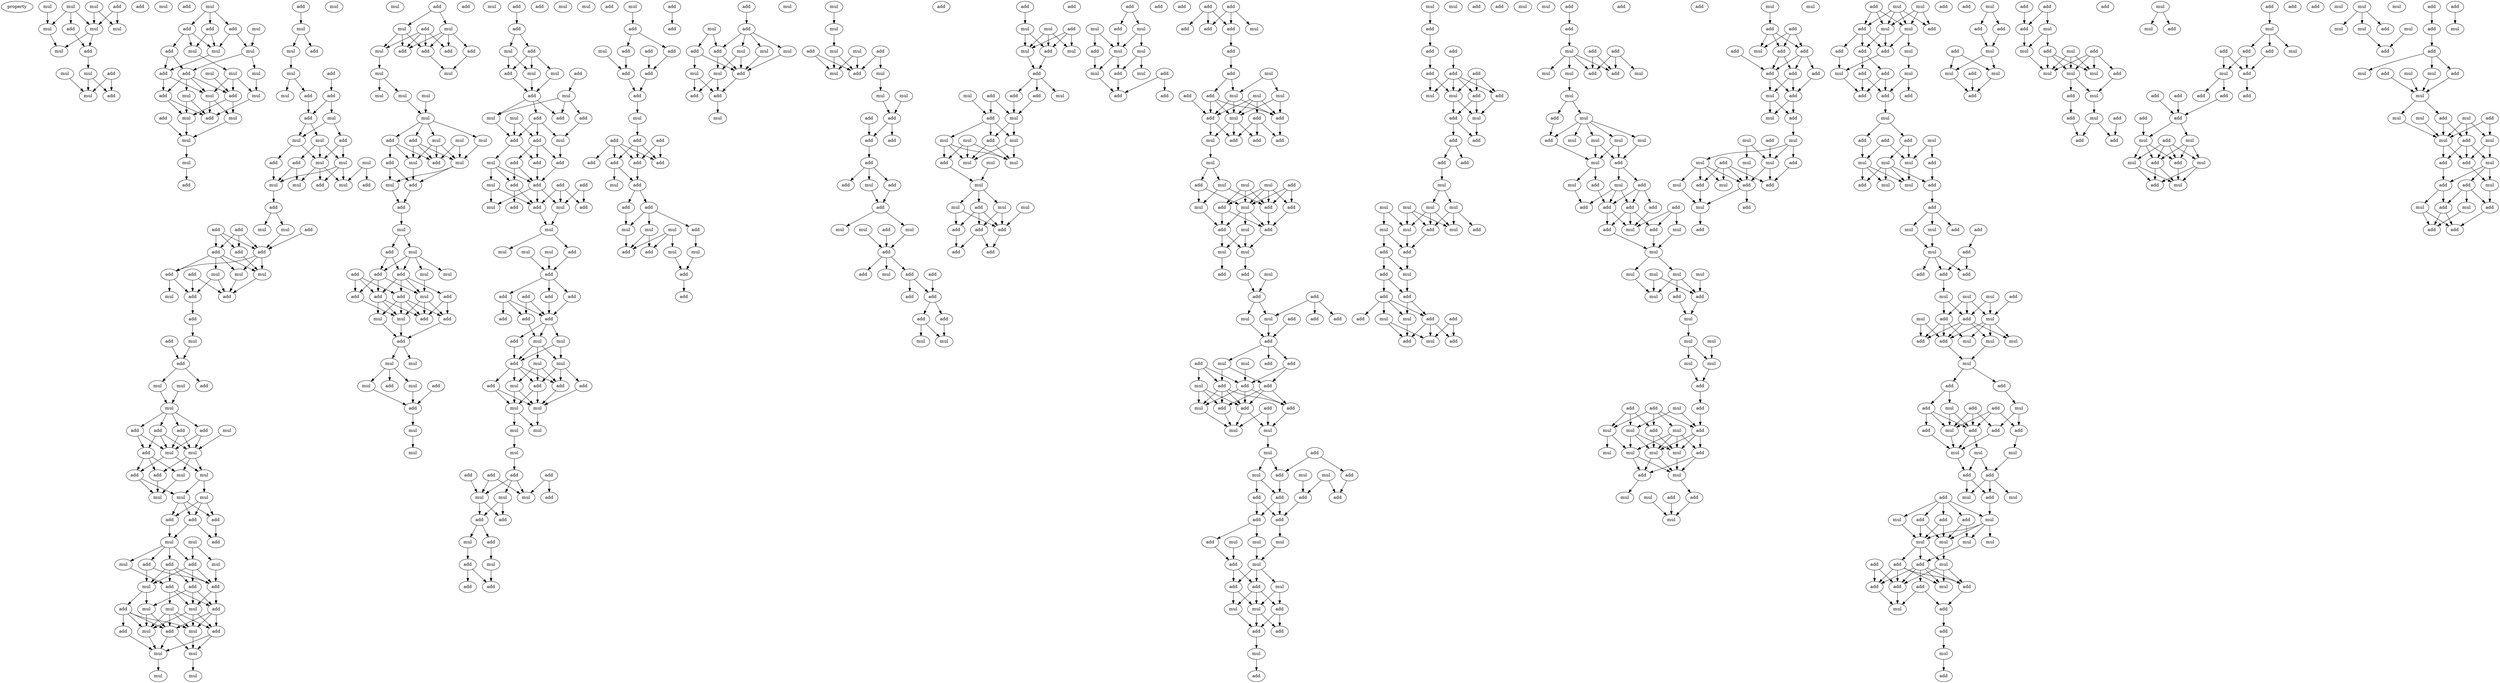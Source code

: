 digraph {
    node [fontcolor=black]
    property [mul=2,lf=1.9]
    0 [ label = mul ];
    1 [ label = mul ];
    2 [ label = add ];
    3 [ label = mul ];
    4 [ label = mul ];
    5 [ label = mul ];
    6 [ label = add ];
    7 [ label = mul ];
    8 [ label = mul ];
    9 [ label = add ];
    10 [ label = mul ];
    11 [ label = add ];
    12 [ label = mul ];
    13 [ label = add ];
    14 [ label = mul ];
    15 [ label = add ];
    16 [ label = mul ];
    17 [ label = add ];
    18 [ label = mul ];
    19 [ label = add ];
    20 [ label = mul ];
    21 [ label = add ];
    22 [ label = add ];
    23 [ label = add ];
    24 [ label = mul ];
    25 [ label = mul ];
    26 [ label = mul ];
    27 [ label = mul ];
    28 [ label = add ];
    29 [ label = mul ];
    30 [ label = add ];
    31 [ label = mul ];
    32 [ label = mul ];
    33 [ label = mul ];
    34 [ label = add ];
    35 [ label = add ];
    36 [ label = mul ];
    37 [ label = add ];
    38 [ label = mul ];
    39 [ label = add ];
    40 [ label = mul ];
    41 [ label = mul ];
    42 [ label = mul ];
    43 [ label = add ];
    44 [ label = add ];
    45 [ label = mul ];
    46 [ label = mul ];
    47 [ label = add ];
    48 [ label = add ];
    49 [ label = mul ];
    50 [ label = mul ];
    51 [ label = add ];
    52 [ label = mul ];
    53 [ label = add ];
    54 [ label = add ];
    55 [ label = mul ];
    56 [ label = mul ];
    57 [ label = mul ];
    58 [ label = add ];
    59 [ label = add ];
    60 [ label = mul ];
    61 [ label = mul ];
    62 [ label = add ];
    63 [ label = mul ];
    64 [ label = mul ];
    65 [ label = add ];
    66 [ label = mul ];
    67 [ label = add ];
    68 [ label = mul ];
    69 [ label = add ];
    70 [ label = mul ];
    71 [ label = add ];
    72 [ label = mul ];
    73 [ label = add ];
    74 [ label = add ];
    75 [ label = add ];
    76 [ label = add ];
    77 [ label = add ];
    78 [ label = mul ];
    79 [ label = add ];
    80 [ label = mul ];
    81 [ label = mul ];
    82 [ label = add ];
    83 [ label = mul ];
    84 [ label = add ];
    85 [ label = add ];
    86 [ label = add ];
    87 [ label = add ];
    88 [ label = mul ];
    89 [ label = add ];
    90 [ label = add ];
    91 [ label = mul ];
    92 [ label = mul ];
    93 [ label = mul ];
    94 [ label = add ];
    95 [ label = add ];
    96 [ label = add ];
    97 [ label = mul ];
    98 [ label = add ];
    99 [ label = add ];
    100 [ label = mul ];
    101 [ label = mul ];
    102 [ label = mul ];
    103 [ label = mul ];
    104 [ label = add ];
    105 [ label = mul ];
    106 [ label = add ];
    107 [ label = mul ];
    108 [ label = mul ];
    109 [ label = mul ];
    110 [ label = add ];
    111 [ label = add ];
    112 [ label = add ];
    113 [ label = add ];
    114 [ label = mul ];
    115 [ label = mul ];
    116 [ label = add ];
    117 [ label = add ];
    118 [ label = add ];
    119 [ label = mul ];
    120 [ label = mul ];
    121 [ label = mul ];
    122 [ label = add ];
    123 [ label = add ];
    124 [ label = add ];
    125 [ label = mul ];
    126 [ label = mul ];
    127 [ label = add ];
    128 [ label = add ];
    129 [ label = mul ];
    130 [ label = mul ];
    131 [ label = add ];
    132 [ label = add ];
    133 [ label = mul ];
    134 [ label = add ];
    135 [ label = mul ];
    136 [ label = mul ];
    137 [ label = mul ];
    138 [ label = mul ];
    139 [ label = add ];
    140 [ label = add ];
    141 [ label = mul ];
    142 [ label = mul ];
    143 [ label = add ];
    144 [ label = add ];
    145 [ label = add ];
    146 [ label = mul ];
    147 [ label = add ];
    148 [ label = mul ];
    149 [ label = mul ];
    150 [ label = mul ];
    151 [ label = mul ];
    152 [ label = mul ];
    153 [ label = mul ];
    154 [ label = mul ];
    155 [ label = add ];
    156 [ label = mul ];
    157 [ label = add ];
    158 [ label = mul ];
    159 [ label = add ];
    160 [ label = mul ];
    161 [ label = mul ];
    162 [ label = add ];
    163 [ label = add ];
    164 [ label = mul ];
    165 [ label = add ];
    166 [ label = mul ];
    167 [ label = mul ];
    168 [ label = add ];
    169 [ label = add ];
    170 [ label = mul ];
    171 [ label = mul ];
    172 [ label = add ];
    173 [ label = add ];
    174 [ label = add ];
    175 [ label = add ];
    176 [ label = mul ];
    177 [ label = add ];
    178 [ label = add ];
    179 [ label = add ];
    180 [ label = mul ];
    181 [ label = add ];
    182 [ label = mul ];
    183 [ label = add ];
    184 [ label = mul ];
    185 [ label = mul ];
    186 [ label = add ];
    187 [ label = mul ];
    188 [ label = add ];
    189 [ label = mul ];
    190 [ label = add ];
    191 [ label = add ];
    192 [ label = mul ];
    193 [ label = mul ];
    194 [ label = mul ];
    195 [ label = add ];
    196 [ label = add ];
    197 [ label = add ];
    198 [ label = mul ];
    199 [ label = mul ];
    200 [ label = mul ];
    201 [ label = add ];
    202 [ label = add ];
    203 [ label = add ];
    204 [ label = mul ];
    205 [ label = add ];
    206 [ label = add ];
    207 [ label = add ];
    208 [ label = mul ];
    209 [ label = mul ];
    210 [ label = add ];
    211 [ label = add ];
    212 [ label = mul ];
    213 [ label = mul ];
    214 [ label = add ];
    215 [ label = add ];
    216 [ label = add ];
    217 [ label = add ];
    218 [ label = add ];
    219 [ label = add ];
    220 [ label = mul ];
    221 [ label = add ];
    222 [ label = add ];
    223 [ label = add ];
    224 [ label = mul ];
    225 [ label = add ];
    226 [ label = mul ];
    227 [ label = mul ];
    228 [ label = mul ];
    229 [ label = mul ];
    230 [ label = add ];
    231 [ label = mul ];
    232 [ label = add ];
    233 [ label = add ];
    234 [ label = add ];
    235 [ label = add ];
    236 [ label = add ];
    237 [ label = add ];
    238 [ label = add ];
    239 [ label = mul ];
    240 [ label = add ];
    241 [ label = add ];
    242 [ label = mul ];
    243 [ label = mul ];
    244 [ label = add ];
    245 [ label = add ];
    246 [ label = mul ];
    247 [ label = mul ];
    248 [ label = add ];
    249 [ label = add ];
    250 [ label = mul ];
    251 [ label = add ];
    252 [ label = add ];
    253 [ label = mul ];
    254 [ label = mul ];
    255 [ label = mul ];
    256 [ label = mul ];
    257 [ label = mul ];
    258 [ label = add ];
    259 [ label = add ];
    260 [ label = add ];
    261 [ label = add ];
    262 [ label = mul ];
    263 [ label = mul ];
    264 [ label = add ];
    265 [ label = mul ];
    266 [ label = add ];
    267 [ label = add ];
    268 [ label = mul ];
    269 [ label = add ];
    270 [ label = mul ];
    271 [ label = mul ];
    272 [ label = add ];
    273 [ label = add ];
    274 [ label = add ];
    275 [ label = add ];
    276 [ label = mul ];
    277 [ label = add ];
    278 [ label = mul ];
    279 [ label = add ];
    280 [ label = add ];
    281 [ label = add ];
    282 [ label = add ];
    283 [ label = add ];
    284 [ label = add ];
    285 [ label = mul ];
    286 [ label = add ];
    287 [ label = add ];
    288 [ label = add ];
    289 [ label = add ];
    290 [ label = add ];
    291 [ label = add ];
    292 [ label = add ];
    293 [ label = add ];
    294 [ label = mul ];
    295 [ label = add ];
    296 [ label = add ];
    297 [ label = mul ];
    298 [ label = mul ];
    299 [ label = mul ];
    300 [ label = add ];
    301 [ label = add ];
    302 [ label = mul ];
    303 [ label = add ];
    304 [ label = mul ];
    305 [ label = add ];
    306 [ label = add ];
    307 [ label = add ];
    308 [ label = add ];
    309 [ label = add ];
    310 [ label = add ];
    311 [ label = mul ];
    312 [ label = add ];
    313 [ label = mul ];
    314 [ label = mul ];
    315 [ label = add ];
    316 [ label = mul ];
    317 [ label = mul ];
    318 [ label = add ];
    319 [ label = mul ];
    320 [ label = add ];
    321 [ label = add ];
    322 [ label = mul ];
    323 [ label = mul ];
    324 [ label = mul ];
    325 [ label = mul ];
    326 [ label = add ];
    327 [ label = add ];
    328 [ label = mul ];
    329 [ label = mul ];
    330 [ label = mul ];
    331 [ label = add ];
    332 [ label = mul ];
    333 [ label = mul ];
    334 [ label = mul ];
    335 [ label = add ];
    336 [ label = add ];
    337 [ label = add ];
    338 [ label = add ];
    339 [ label = add ];
    340 [ label = add ];
    341 [ label = add ];
    342 [ label = add ];
    343 [ label = mul ];
    344 [ label = add ];
    345 [ label = mul ];
    346 [ label = add ];
    347 [ label = mul ];
    348 [ label = mul ];
    349 [ label = add ];
    350 [ label = add ];
    351 [ label = mul ];
    352 [ label = add ];
    353 [ label = add ];
    354 [ label = add ];
    355 [ label = add ];
    356 [ label = add ];
    357 [ label = add ];
    358 [ label = mul ];
    359 [ label = mul ];
    360 [ label = add ];
    361 [ label = add ];
    362 [ label = mul ];
    363 [ label = mul ];
    364 [ label = mul ];
    365 [ label = add ];
    366 [ label = add ];
    367 [ label = mul ];
    368 [ label = add ];
    369 [ label = add ];
    370 [ label = mul ];
    371 [ label = add ];
    372 [ label = add ];
    373 [ label = mul ];
    374 [ label = add ];
    375 [ label = mul ];
    376 [ label = add ];
    377 [ label = mul ];
    378 [ label = mul ];
    379 [ label = mul ];
    380 [ label = mul ];
    381 [ label = mul ];
    382 [ label = add ];
    383 [ label = mul ];
    384 [ label = mul ];
    385 [ label = mul ];
    386 [ label = add ];
    387 [ label = mul ];
    388 [ label = mul ];
    389 [ label = add ];
    390 [ label = add ];
    391 [ label = add ];
    392 [ label = add ];
    393 [ label = add ];
    394 [ label = add ];
    395 [ label = add ];
    396 [ label = add ];
    397 [ label = mul ];
    398 [ label = mul ];
    399 [ label = add ];
    400 [ label = mul ];
    401 [ label = mul ];
    402 [ label = mul ];
    403 [ label = add ];
    404 [ label = mul ];
    405 [ label = add ];
    406 [ label = add ];
    407 [ label = add ];
    408 [ label = add ];
    409 [ label = add ];
    410 [ label = add ];
    411 [ label = add ];
    412 [ label = mul ];
    413 [ label = add ];
    414 [ label = add ];
    415 [ label = add ];
    416 [ label = add ];
    417 [ label = mul ];
    418 [ label = add ];
    419 [ label = mul ];
    420 [ label = mul ];
    421 [ label = mul ];
    422 [ label = add ];
    423 [ label = mul ];
    424 [ label = add ];
    425 [ label = add ];
    426 [ label = add ];
    427 [ label = mul ];
    428 [ label = add ];
    429 [ label = add ];
    430 [ label = add ];
    431 [ label = mul ];
    432 [ label = mul ];
    433 [ label = mul ];
    434 [ label = add ];
    435 [ label = mul ];
    436 [ label = add ];
    437 [ label = add ];
    438 [ label = mul ];
    439 [ label = mul ];
    440 [ label = add ];
    441 [ label = add ];
    442 [ label = mul ];
    443 [ label = add ];
    444 [ label = add ];
    445 [ label = mul ];
    446 [ label = mul ];
    447 [ label = add ];
    448 [ label = mul ];
    449 [ label = add ];
    450 [ label = add ];
    451 [ label = add ];
    452 [ label = add ];
    453 [ label = mul ];
    454 [ label = add ];
    455 [ label = mul ];
    456 [ label = add ];
    457 [ label = add ];
    458 [ label = mul ];
    459 [ label = mul ];
    460 [ label = add ];
    461 [ label = add ];
    462 [ label = add ];
    463 [ label = add ];
    464 [ label = add ];
    465 [ label = mul ];
    466 [ label = add ];
    467 [ label = add ];
    468 [ label = add ];
    469 [ label = mul ];
    470 [ label = add ];
    471 [ label = add ];
    472 [ label = mul ];
    473 [ label = mul ];
    474 [ label = add ];
    475 [ label = mul ];
    476 [ label = add ];
    477 [ label = mul ];
    478 [ label = add ];
    479 [ label = mul ];
    480 [ label = mul ];
    481 [ label = add ];
    482 [ label = add ];
    483 [ label = add ];
    484 [ label = add ];
    485 [ label = add ];
    486 [ label = add ];
    487 [ label = mul ];
    488 [ label = mul ];
    489 [ label = mul ];
    490 [ label = add ];
    491 [ label = mul ];
    492 [ label = add ];
    493 [ label = add ];
    494 [ label = mul ];
    495 [ label = add ];
    496 [ label = mul ];
    497 [ label = add ];
    498 [ label = mul ];
    499 [ label = add ];
    500 [ label = add ];
    501 [ label = mul ];
    502 [ label = mul ];
    503 [ label = mul ];
    504 [ label = add ];
    505 [ label = add ];
    506 [ label = add ];
    507 [ label = add ];
    508 [ label = add ];
    509 [ label = add ];
    510 [ label = add ];
    511 [ label = add ];
    512 [ label = add ];
    513 [ label = mul ];
    514 [ label = mul ];
    515 [ label = add ];
    516 [ label = add ];
    517 [ label = mul ];
    518 [ label = mul ];
    519 [ label = add ];
    520 [ label = add ];
    521 [ label = add ];
    522 [ label = mul ];
    523 [ label = add ];
    524 [ label = add ];
    525 [ label = mul ];
    526 [ label = mul ];
    527 [ label = mul ];
    528 [ label = mul ];
    529 [ label = mul ];
    530 [ label = mul ];
    531 [ label = mul ];
    532 [ label = mul ];
    533 [ label = add ];
    534 [ label = add ];
    535 [ label = add ];
    536 [ label = add ];
    537 [ label = mul ];
    538 [ label = add ];
    539 [ label = add ];
    540 [ label = add ];
    541 [ label = add ];
    542 [ label = add ];
    543 [ label = add ];
    544 [ label = mul ];
    545 [ label = mul ];
    546 [ label = add ];
    547 [ label = add ];
    548 [ label = mul ];
    549 [ label = add ];
    550 [ label = add ];
    551 [ label = add ];
    552 [ label = mul ];
    553 [ label = add ];
    554 [ label = add ];
    555 [ label = mul ];
    556 [ label = mul ];
    557 [ label = mul ];
    558 [ label = add ];
    559 [ label = mul ];
    560 [ label = add ];
    561 [ label = mul ];
    562 [ label = add ];
    563 [ label = mul ];
    564 [ label = mul ];
    565 [ label = mul ];
    566 [ label = mul ];
    567 [ label = mul ];
    568 [ label = add ];
    569 [ label = add ];
    570 [ label = add ];
    571 [ label = mul ];
    572 [ label = mul ];
    573 [ label = add ];
    574 [ label = add ];
    575 [ label = add ];
    576 [ label = add ];
    577 [ label = add ];
    578 [ label = add ];
    579 [ label = mul ];
    580 [ label = mul ];
    581 [ label = add ];
    582 [ label = mul ];
    583 [ label = mul ];
    584 [ label = mul ];
    585 [ label = mul ];
    586 [ label = mul ];
    587 [ label = mul ];
    588 [ label = add ];
    589 [ label = add ];
    590 [ label = mul ];
    591 [ label = add ];
    592 [ label = mul ];
    593 [ label = mul ];
    594 [ label = mul ];
    595 [ label = mul ];
    596 [ label = add ];
    597 [ label = add ];
    598 [ label = add ];
    599 [ label = mul ];
    600 [ label = add ];
    601 [ label = add ];
    602 [ label = mul ];
    603 [ label = mul ];
    604 [ label = mul ];
    605 [ label = add ];
    606 [ label = add ];
    607 [ label = add ];
    608 [ label = mul ];
    609 [ label = mul ];
    610 [ label = mul ];
    611 [ label = mul ];
    612 [ label = add ];
    613 [ label = mul ];
    614 [ label = add ];
    615 [ label = mul ];
    616 [ label = add ];
    617 [ label = mul ];
    618 [ label = mul ];
    619 [ label = mul ];
    620 [ label = add ];
    621 [ label = add ];
    622 [ label = add ];
    623 [ label = add ];
    624 [ label = add ];
    625 [ label = mul ];
    626 [ label = add ];
    627 [ label = add ];
    628 [ label = add ];
    629 [ label = mul ];
    630 [ label = add ];
    631 [ label = mul ];
    632 [ label = mul ];
    633 [ label = add ];
    634 [ label = mul ];
    635 [ label = add ];
    636 [ label = mul ];
    637 [ label = mul ];
    638 [ label = add ];
    639 [ label = mul ];
    640 [ label = add ];
    641 [ label = mul ];
    642 [ label = add ];
    643 [ label = mul ];
    644 [ label = add ];
    645 [ label = mul ];
    646 [ label = add ];
    647 [ label = add ];
    648 [ label = mul ];
    649 [ label = add ];
    650 [ label = mul ];
    651 [ label = add ];
    652 [ label = mul ];
    653 [ label = add ];
    654 [ label = mul ];
    655 [ label = mul ];
    656 [ label = add ];
    657 [ label = add ];
    658 [ label = add ];
    659 [ label = mul ];
    660 [ label = add ];
    661 [ label = add ];
    662 [ label = mul ];
    663 [ label = add ];
    664 [ label = mul ];
    665 [ label = add ];
    666 [ label = add ];
    667 [ label = add ];
    668 [ label = mul ];
    669 [ label = mul ];
    670 [ label = add ];
    671 [ label = add ];
    672 [ label = add ];
    673 [ label = add ];
    674 [ label = mul ];
    675 [ label = mul ];
    676 [ label = mul ];
    677 [ label = add ];
    678 [ label = add ];
    679 [ label = mul ];
    680 [ label = mul ];
    681 [ label = add ];
    682 [ label = mul ];
    683 [ label = add ];
    684 [ label = mul ];
    685 [ label = add ];
    686 [ label = add ];
    687 [ label = mul ];
    688 [ label = add ];
    689 [ label = add ];
    690 [ label = add ];
    691 [ label = mul ];
    692 [ label = add ];
    693 [ label = mul ];
    694 [ label = mul ];
    695 [ label = add ];
    696 [ label = mul ];
    697 [ label = add ];
    698 [ label = mul ];
    699 [ label = add ];
    700 [ label = mul ];
    701 [ label = mul ];
    702 [ label = mul ];
    703 [ label = add ];
    704 [ label = mul ];
    705 [ label = add ];
    706 [ label = add ];
    707 [ label = add ];
    708 [ label = mul ];
    709 [ label = mul ];
    710 [ label = add ];
    711 [ label = add ];
    712 [ label = mul ];
    713 [ label = add ];
    714 [ label = add ];
    715 [ label = add ];
    716 [ label = add ];
    717 [ label = mul ];
    718 [ label = mul ];
    719 [ label = mul ];
    720 [ label = add ];
    721 [ label = add ];
    722 [ label = mul ];
    723 [ label = add ];
    724 [ label = add ];
    725 [ label = mul ];
    726 [ label = add ];
    727 [ label = add ];
    728 [ label = mul ];
    729 [ label = mul ];
    730 [ label = add ];
    731 [ label = mul ];
    732 [ label = mul ];
    733 [ label = mul ];
    734 [ label = mul ];
    735 [ label = mul ];
    736 [ label = add ];
    737 [ label = add ];
    738 [ label = add ];
    739 [ label = add ];
    740 [ label = add ];
    741 [ label = mul ];
    742 [ label = add ];
    743 [ label = add ];
    744 [ label = add ];
    745 [ label = mul ];
    746 [ label = add ];
    747 [ label = mul ];
    748 [ label = add ];
    749 [ label = add ];
    750 [ label = add ];
    751 [ label = mul ];
    752 [ label = add ];
    753 [ label = add ];
    754 [ label = add ];
    755 [ label = mul ];
    756 [ label = mul ];
    757 [ label = add ];
    758 [ label = mul ];
    759 [ label = add ];
    760 [ label = add ];
    761 [ label = add ];
    762 [ label = add ];
    763 [ label = mul ];
    764 [ label = mul ];
    765 [ label = add ];
    766 [ label = add ];
    767 [ label = mul ];
    768 [ label = mul ];
    769 [ label = mul ];
    770 [ label = add ];
    771 [ label = mul ];
    772 [ label = mul ];
    773 [ label = add ];
    774 [ label = add ];
    775 [ label = mul ];
    776 [ label = add ];
    777 [ label = add ];
    778 [ label = add ];
    779 [ label = add ];
    780 [ label = mul ];
    781 [ label = mul ];
    782 [ label = add ];
    783 [ label = add ];
    784 [ label = add ];
    785 [ label = mul ];
    786 [ label = add ];
    787 [ label = add ];
    788 [ label = mul ];
    789 [ label = add ];
    790 [ label = add ];
    791 [ label = mul ];
    792 [ label = add ];
    793 [ label = add ];
    794 [ label = add ];
    795 [ label = add ];
    796 [ label = add ];
    797 [ label = add ];
    798 [ label = add ];
    799 [ label = add ];
    800 [ label = add ];
    801 [ label = mul ];
    802 [ label = mul ];
    803 [ label = mul ];
    804 [ label = add ];
    805 [ label = mul ];
    806 [ label = add ];
    807 [ label = mul ];
    808 [ label = add ];
    809 [ label = mul ];
    810 [ label = mul ];
    811 [ label = mul ];
    812 [ label = mul ];
    813 [ label = add ];
    814 [ label = mul ];
    815 [ label = mul ];
    816 [ label = add ];
    817 [ label = add ];
    818 [ label = add ];
    819 [ label = mul ];
    820 [ label = add ];
    821 [ label = add ];
    822 [ label = mul ];
    823 [ label = mul ];
    824 [ label = mul ];
    825 [ label = add ];
    826 [ label = add ];
    827 [ label = mul ];
    828 [ label = mul ];
    829 [ label = add ];
    830 [ label = mul ];
    831 [ label = mul ];
    832 [ label = add ];
    833 [ label = add ];
    834 [ label = mul ];
    835 [ label = mul ];
    836 [ label = mul ];
    837 [ label = add ];
    838 [ label = add ];
    839 [ label = add ];
    840 [ label = mul ];
    841 [ label = add ];
    842 [ label = mul ];
    843 [ label = add ];
    844 [ label = add ];
    845 [ label = mul ];
    846 [ label = add ];
    847 [ label = add ];
    0 -> 4 [ name = 0 ];
    1 -> 4 [ name = 1 ];
    1 -> 5 [ name = 2 ];
    1 -> 6 [ name = 3 ];
    2 -> 5 [ name = 4 ];
    2 -> 7 [ name = 5 ];
    3 -> 5 [ name = 6 ];
    3 -> 7 [ name = 7 ];
    4 -> 8 [ name = 8 ];
    5 -> 8 [ name = 9 ];
    5 -> 9 [ name = 10 ];
    6 -> 9 [ name = 11 ];
    9 -> 12 [ name = 12 ];
    10 -> 14 [ name = 13 ];
    12 -> 14 [ name = 14 ];
    12 -> 15 [ name = 15 ];
    13 -> 14 [ name = 16 ];
    13 -> 15 [ name = 17 ];
    18 -> 19 [ name = 18 ];
    18 -> 21 [ name = 19 ];
    18 -> 22 [ name = 20 ];
    19 -> 24 [ name = 21 ];
    19 -> 26 [ name = 22 ];
    20 -> 24 [ name = 23 ];
    21 -> 25 [ name = 24 ];
    21 -> 26 [ name = 25 ];
    22 -> 23 [ name = 26 ];
    22 -> 25 [ name = 27 ];
    22 -> 26 [ name = 28 ];
    23 -> 28 [ name = 29 ];
    23 -> 30 [ name = 30 ];
    24 -> 27 [ name = 31 ];
    24 -> 28 [ name = 32 ];
    25 -> 29 [ name = 33 ];
    26 -> 30 [ name = 34 ];
    27 -> 36 [ name = 35 ];
    28 -> 32 [ name = 36 ];
    28 -> 33 [ name = 37 ];
    28 -> 34 [ name = 38 ];
    28 -> 35 [ name = 39 ];
    29 -> 33 [ name = 40 ];
    29 -> 35 [ name = 41 ];
    29 -> 36 [ name = 42 ];
    30 -> 33 [ name = 43 ];
    30 -> 34 [ name = 44 ];
    31 -> 35 [ name = 45 ];
    32 -> 39 [ name = 46 ];
    32 -> 40 [ name = 47 ];
    33 -> 38 [ name = 48 ];
    33 -> 39 [ name = 49 ];
    34 -> 39 [ name = 50 ];
    34 -> 40 [ name = 51 ];
    35 -> 38 [ name = 52 ];
    35 -> 40 [ name = 53 ];
    36 -> 39 [ name = 54 ];
    37 -> 41 [ name = 55 ];
    38 -> 41 [ name = 56 ];
    40 -> 41 [ name = 57 ];
    41 -> 42 [ name = 58 ];
    42 -> 44 [ name = 59 ];
    43 -> 45 [ name = 60 ];
    45 -> 46 [ name = 61 ];
    45 -> 47 [ name = 62 ];
    46 -> 49 [ name = 63 ];
    48 -> 53 [ name = 64 ];
    49 -> 50 [ name = 65 ];
    49 -> 51 [ name = 66 ];
    51 -> 54 [ name = 67 ];
    53 -> 54 [ name = 68 ];
    53 -> 55 [ name = 69 ];
    54 -> 56 [ name = 70 ];
    54 -> 57 [ name = 71 ];
    55 -> 56 [ name = 72 ];
    55 -> 58 [ name = 73 ];
    56 -> 61 [ name = 74 ];
    56 -> 62 [ name = 75 ];
    57 -> 59 [ name = 76 ];
    57 -> 61 [ name = 77 ];
    57 -> 63 [ name = 78 ];
    58 -> 61 [ name = 79 ];
    58 -> 63 [ name = 80 ];
    59 -> 64 [ name = 81 ];
    59 -> 68 [ name = 82 ];
    60 -> 65 [ name = 83 ];
    60 -> 66 [ name = 84 ];
    61 -> 64 [ name = 85 ];
    61 -> 66 [ name = 86 ];
    61 -> 67 [ name = 87 ];
    62 -> 68 [ name = 88 ];
    63 -> 66 [ name = 89 ];
    63 -> 67 [ name = 90 ];
    63 -> 68 [ name = 91 ];
    68 -> 69 [ name = 92 ];
    69 -> 70 [ name = 93 ];
    69 -> 72 [ name = 94 ];
    71 -> 75 [ name = 95 ];
    71 -> 76 [ name = 96 ];
    71 -> 77 [ name = 97 ];
    72 -> 75 [ name = 98 ];
    73 -> 75 [ name = 99 ];
    74 -> 75 [ name = 100 ];
    74 -> 76 [ name = 101 ];
    74 -> 77 [ name = 102 ];
    75 -> 79 [ name = 103 ];
    75 -> 80 [ name = 104 ];
    75 -> 81 [ name = 105 ];
    76 -> 80 [ name = 106 ];
    77 -> 78 [ name = 107 ];
    77 -> 79 [ name = 108 ];
    77 -> 80 [ name = 109 ];
    77 -> 81 [ name = 110 ];
    78 -> 84 [ name = 111 ];
    78 -> 85 [ name = 112 ];
    79 -> 83 [ name = 113 ];
    79 -> 85 [ name = 114 ];
    80 -> 84 [ name = 115 ];
    81 -> 84 [ name = 116 ];
    82 -> 84 [ name = 117 ];
    82 -> 85 [ name = 118 ];
    85 -> 86 [ name = 119 ];
    86 -> 88 [ name = 120 ];
    87 -> 89 [ name = 121 ];
    88 -> 89 [ name = 122 ];
    89 -> 90 [ name = 123 ];
    89 -> 91 [ name = 124 ];
    91 -> 93 [ name = 125 ];
    92 -> 93 [ name = 126 ];
    93 -> 94 [ name = 127 ];
    93 -> 95 [ name = 128 ];
    93 -> 96 [ name = 129 ];
    93 -> 98 [ name = 130 ];
    94 -> 99 [ name = 131 ];
    94 -> 101 [ name = 132 ];
    95 -> 100 [ name = 133 ];
    95 -> 101 [ name = 134 ];
    96 -> 100 [ name = 135 ];
    96 -> 101 [ name = 136 ];
    97 -> 100 [ name = 137 ];
    98 -> 99 [ name = 138 ];
    98 -> 100 [ name = 139 ];
    98 -> 101 [ name = 140 ];
    99 -> 104 [ name = 141 ];
    99 -> 105 [ name = 142 ];
    99 -> 106 [ name = 143 ];
    100 -> 102 [ name = 144 ];
    100 -> 104 [ name = 145 ];
    100 -> 105 [ name = 146 ];
    101 -> 102 [ name = 147 ];
    101 -> 106 [ name = 148 ];
    102 -> 107 [ name = 149 ];
    102 -> 109 [ name = 150 ];
    104 -> 108 [ name = 151 ];
    105 -> 108 [ name = 152 ];
    106 -> 107 [ name = 153 ];
    106 -> 108 [ name = 154 ];
    107 -> 110 [ name = 155 ];
    107 -> 111 [ name = 156 ];
    107 -> 112 [ name = 157 ];
    109 -> 110 [ name = 158 ];
    109 -> 111 [ name = 159 ];
    109 -> 112 [ name = 160 ];
    110 -> 114 [ name = 161 ];
    111 -> 113 [ name = 162 ];
    112 -> 113 [ name = 163 ];
    112 -> 114 [ name = 164 ];
    114 -> 116 [ name = 165 ];
    114 -> 117 [ name = 166 ];
    114 -> 118 [ name = 167 ];
    114 -> 119 [ name = 168 ];
    115 -> 117 [ name = 169 ];
    115 -> 120 [ name = 170 ];
    116 -> 121 [ name = 171 ];
    116 -> 122 [ name = 172 ];
    117 -> 121 [ name = 173 ];
    117 -> 122 [ name = 174 ];
    117 -> 123 [ name = 175 ];
    118 -> 121 [ name = 176 ];
    118 -> 122 [ name = 177 ];
    118 -> 123 [ name = 178 ];
    118 -> 124 [ name = 179 ];
    119 -> 124 [ name = 180 ];
    120 -> 122 [ name = 181 ];
    121 -> 128 [ name = 182 ];
    121 -> 129 [ name = 183 ];
    122 -> 126 [ name = 184 ];
    122 -> 127 [ name = 185 ];
    123 -> 126 [ name = 186 ];
    123 -> 127 [ name = 187 ];
    123 -> 129 [ name = 188 ];
    124 -> 125 [ name = 189 ];
    124 -> 126 [ name = 190 ];
    124 -> 127 [ name = 191 ];
    125 -> 130 [ name = 192 ];
    125 -> 132 [ name = 193 ];
    125 -> 133 [ name = 194 ];
    125 -> 134 [ name = 195 ];
    126 -> 130 [ name = 196 ];
    126 -> 133 [ name = 197 ];
    126 -> 134 [ name = 198 ];
    127 -> 132 [ name = 199 ];
    127 -> 133 [ name = 200 ];
    127 -> 134 [ name = 201 ];
    128 -> 130 [ name = 202 ];
    128 -> 131 [ name = 203 ];
    128 -> 132 [ name = 204 ];
    128 -> 133 [ name = 205 ];
    129 -> 130 [ name = 206 ];
    129 -> 132 [ name = 207 ];
    130 -> 135 [ name = 208 ];
    131 -> 135 [ name = 209 ];
    132 -> 135 [ name = 210 ];
    132 -> 136 [ name = 211 ];
    133 -> 136 [ name = 212 ];
    134 -> 135 [ name = 213 ];
    134 -> 136 [ name = 214 ];
    135 -> 137 [ name = 215 ];
    136 -> 138 [ name = 216 ];
    139 -> 141 [ name = 217 ];
    139 -> 142 [ name = 218 ];
    140 -> 143 [ name = 219 ];
    140 -> 145 [ name = 220 ];
    140 -> 146 [ name = 221 ];
    140 -> 147 [ name = 222 ];
    141 -> 143 [ name = 223 ];
    141 -> 145 [ name = 224 ];
    141 -> 146 [ name = 225 ];
    142 -> 143 [ name = 226 ];
    142 -> 144 [ name = 227 ];
    142 -> 145 [ name = 228 ];
    142 -> 147 [ name = 229 ];
    143 -> 149 [ name = 230 ];
    144 -> 149 [ name = 231 ];
    146 -> 148 [ name = 232 ];
    148 -> 151 [ name = 233 ];
    148 -> 152 [ name = 234 ];
    150 -> 153 [ name = 235 ];
    152 -> 153 [ name = 236 ];
    153 -> 155 [ name = 237 ];
    153 -> 156 [ name = 238 ];
    153 -> 157 [ name = 239 ];
    153 -> 158 [ name = 240 ];
    154 -> 159 [ name = 241 ];
    154 -> 161 [ name = 242 ];
    155 -> 159 [ name = 243 ];
    155 -> 160 [ name = 244 ];
    155 -> 161 [ name = 245 ];
    156 -> 161 [ name = 246 ];
    157 -> 159 [ name = 247 ];
    157 -> 160 [ name = 248 ];
    157 -> 162 [ name = 249 ];
    158 -> 159 [ name = 250 ];
    158 -> 160 [ name = 251 ];
    158 -> 161 [ name = 252 ];
    160 -> 163 [ name = 253 ];
    161 -> 163 [ name = 254 ];
    161 -> 164 [ name = 255 ];
    162 -> 163 [ name = 256 ];
    162 -> 164 [ name = 257 ];
    163 -> 165 [ name = 258 ];
    164 -> 165 [ name = 259 ];
    165 -> 166 [ name = 260 ];
    166 -> 167 [ name = 261 ];
    166 -> 168 [ name = 262 ];
    167 -> 169 [ name = 263 ];
    167 -> 170 [ name = 264 ];
    167 -> 171 [ name = 265 ];
    167 -> 172 [ name = 266 ];
    168 -> 169 [ name = 267 ];
    168 -> 172 [ name = 268 ];
    169 -> 174 [ name = 269 ];
    169 -> 175 [ name = 270 ];
    169 -> 176 [ name = 271 ];
    169 -> 178 [ name = 272 ];
    171 -> 176 [ name = 273 ];
    172 -> 175 [ name = 274 ];
    172 -> 176 [ name = 275 ];
    172 -> 177 [ name = 276 ];
    173 -> 174 [ name = 277 ];
    173 -> 175 [ name = 278 ];
    173 -> 177 [ name = 279 ];
    174 -> 179 [ name = 280 ];
    174 -> 180 [ name = 281 ];
    174 -> 181 [ name = 282 ];
    174 -> 182 [ name = 283 ];
    175 -> 179 [ name = 284 ];
    175 -> 180 [ name = 285 ];
    175 -> 182 [ name = 286 ];
    176 -> 179 [ name = 287 ];
    176 -> 180 [ name = 288 ];
    176 -> 181 [ name = 289 ];
    177 -> 180 [ name = 290 ];
    178 -> 179 [ name = 291 ];
    178 -> 181 [ name = 292 ];
    180 -> 183 [ name = 293 ];
    181 -> 183 [ name = 294 ];
    182 -> 183 [ name = 295 ];
    183 -> 184 [ name = 296 ];
    183 -> 185 [ name = 297 ];
    184 -> 187 [ name = 298 ];
    184 -> 188 [ name = 299 ];
    184 -> 189 [ name = 300 ];
    186 -> 191 [ name = 301 ];
    187 -> 191 [ name = 302 ];
    189 -> 191 [ name = 303 ];
    191 -> 192 [ name = 304 ];
    192 -> 194 [ name = 305 ];
    195 -> 196 [ name = 306 ];
    196 -> 197 [ name = 307 ];
    196 -> 198 [ name = 308 ];
    197 -> 199 [ name = 309 ];
    197 -> 200 [ name = 310 ];
    197 -> 201 [ name = 311 ];
    198 -> 199 [ name = 312 ];
    198 -> 201 [ name = 313 ];
    199 -> 203 [ name = 314 ];
    200 -> 203 [ name = 315 ];
    201 -> 203 [ name = 316 ];
    202 -> 204 [ name = 317 ];
    203 -> 206 [ name = 318 ];
    203 -> 207 [ name = 319 ];
    203 -> 209 [ name = 320 ];
    204 -> 205 [ name = 321 ];
    204 -> 207 [ name = 322 ];
    204 -> 209 [ name = 323 ];
    205 -> 212 [ name = 324 ];
    206 -> 210 [ name = 325 ];
    206 -> 211 [ name = 326 ];
    206 -> 212 [ name = 327 ];
    208 -> 210 [ name = 328 ];
    208 -> 211 [ name = 329 ];
    209 -> 210 [ name = 330 ];
    210 -> 213 [ name = 331 ];
    210 -> 214 [ name = 332 ];
    211 -> 214 [ name = 333 ];
    211 -> 215 [ name = 334 ];
    211 -> 216 [ name = 335 ];
    212 -> 215 [ name = 336 ];
    213 -> 217 [ name = 337 ];
    213 -> 219 [ name = 338 ];
    213 -> 220 [ name = 339 ];
    214 -> 217 [ name = 340 ];
    215 -> 217 [ name = 341 ];
    216 -> 217 [ name = 342 ];
    216 -> 219 [ name = 343 ];
    217 -> 224 [ name = 344 ];
    217 -> 225 [ name = 345 ];
    217 -> 226 [ name = 346 ];
    218 -> 222 [ name = 347 ];
    218 -> 226 [ name = 348 ];
    219 -> 223 [ name = 349 ];
    219 -> 225 [ name = 350 ];
    220 -> 224 [ name = 351 ];
    220 -> 225 [ name = 352 ];
    221 -> 222 [ name = 353 ];
    221 -> 225 [ name = 354 ];
    221 -> 226 [ name = 355 ];
    225 -> 227 [ name = 356 ];
    226 -> 227 [ name = 357 ];
    227 -> 228 [ name = 358 ];
    227 -> 232 [ name = 359 ];
    229 -> 233 [ name = 360 ];
    231 -> 233 [ name = 361 ];
    232 -> 233 [ name = 362 ];
    233 -> 234 [ name = 363 ];
    233 -> 235 [ name = 364 ];
    233 -> 236 [ name = 365 ];
    234 -> 238 [ name = 366 ];
    234 -> 240 [ name = 367 ];
    234 -> 241 [ name = 368 ];
    235 -> 240 [ name = 369 ];
    236 -> 240 [ name = 370 ];
    237 -> 238 [ name = 371 ];
    237 -> 240 [ name = 372 ];
    238 -> 243 [ name = 373 ];
    240 -> 242 [ name = 374 ];
    240 -> 243 [ name = 375 ];
    240 -> 244 [ name = 376 ];
    242 -> 245 [ name = 377 ];
    242 -> 247 [ name = 378 ];
    243 -> 245 [ name = 379 ];
    243 -> 246 [ name = 380 ];
    243 -> 247 [ name = 381 ];
    244 -> 245 [ name = 382 ];
    245 -> 248 [ name = 383 ];
    245 -> 249 [ name = 384 ];
    245 -> 250 [ name = 385 ];
    245 -> 252 [ name = 386 ];
    246 -> 249 [ name = 387 ];
    246 -> 250 [ name = 388 ];
    246 -> 252 [ name = 389 ];
    247 -> 249 [ name = 390 ];
    247 -> 251 [ name = 391 ];
    247 -> 252 [ name = 392 ];
    248 -> 253 [ name = 393 ];
    248 -> 254 [ name = 394 ];
    249 -> 254 [ name = 395 ];
    250 -> 253 [ name = 396 ];
    250 -> 254 [ name = 397 ];
    251 -> 254 [ name = 398 ];
    252 -> 253 [ name = 399 ];
    252 -> 254 [ name = 400 ];
    253 -> 255 [ name = 401 ];
    253 -> 256 [ name = 402 ];
    254 -> 256 [ name = 403 ];
    255 -> 257 [ name = 404 ];
    257 -> 259 [ name = 405 ];
    258 -> 262 [ name = 406 ];
    258 -> 265 [ name = 407 ];
    259 -> 262 [ name = 408 ];
    259 -> 263 [ name = 409 ];
    259 -> 265 [ name = 410 ];
    260 -> 265 [ name = 411 ];
    261 -> 262 [ name = 412 ];
    261 -> 264 [ name = 413 ];
    263 -> 266 [ name = 414 ];
    263 -> 267 [ name = 415 ];
    265 -> 266 [ name = 416 ];
    265 -> 267 [ name = 417 ];
    267 -> 268 [ name = 418 ];
    267 -> 269 [ name = 419 ];
    268 -> 272 [ name = 420 ];
    269 -> 271 [ name = 421 ];
    271 -> 274 [ name = 422 ];
    272 -> 273 [ name = 423 ];
    272 -> 274 [ name = 424 ];
    276 -> 277 [ name = 425 ];
    277 -> 280 [ name = 426 ];
    277 -> 281 [ name = 427 ];
    278 -> 282 [ name = 428 ];
    279 -> 283 [ name = 429 ];
    280 -> 282 [ name = 430 ];
    281 -> 283 [ name = 431 ];
    282 -> 284 [ name = 432 ];
    283 -> 284 [ name = 433 ];
    284 -> 285 [ name = 434 ];
    285 -> 287 [ name = 435 ];
    286 -> 290 [ name = 436 ];
    286 -> 291 [ name = 437 ];
    287 -> 289 [ name = 438 ];
    287 -> 290 [ name = 439 ];
    287 -> 291 [ name = 440 ];
    288 -> 289 [ name = 441 ];
    288 -> 290 [ name = 442 ];
    288 -> 291 [ name = 443 ];
    288 -> 292 [ name = 444 ];
    289 -> 293 [ name = 445 ];
    289 -> 294 [ name = 446 ];
    290 -> 293 [ name = 447 ];
    293 -> 295 [ name = 448 ];
    293 -> 296 [ name = 449 ];
    295 -> 297 [ name = 450 ];
    295 -> 298 [ name = 451 ];
    295 -> 300 [ name = 452 ];
    296 -> 298 [ name = 453 ];
    297 -> 301 [ name = 454 ];
    297 -> 303 [ name = 455 ];
    298 -> 303 [ name = 456 ];
    299 -> 301 [ name = 457 ];
    299 -> 302 [ name = 458 ];
    299 -> 303 [ name = 459 ];
    300 -> 304 [ name = 460 ];
    302 -> 306 [ name = 461 ];
    304 -> 306 [ name = 462 ];
    305 -> 308 [ name = 463 ];
    306 -> 307 [ name = 464 ];
    309 -> 310 [ name = 465 ];
    310 -> 313 [ name = 466 ];
    310 -> 314 [ name = 467 ];
    310 -> 315 [ name = 468 ];
    310 -> 316 [ name = 469 ];
    311 -> 312 [ name = 470 ];
    311 -> 315 [ name = 471 ];
    312 -> 317 [ name = 472 ];
    312 -> 318 [ name = 473 ];
    313 -> 318 [ name = 474 ];
    314 -> 318 [ name = 475 ];
    315 -> 318 [ name = 476 ];
    315 -> 319 [ name = 477 ];
    316 -> 318 [ name = 478 ];
    316 -> 319 [ name = 479 ];
    317 -> 320 [ name = 480 ];
    317 -> 321 [ name = 481 ];
    318 -> 320 [ name = 482 ];
    319 -> 320 [ name = 483 ];
    319 -> 321 [ name = 484 ];
    320 -> 322 [ name = 485 ];
    324 -> 325 [ name = 486 ];
    325 -> 328 [ name = 487 ];
    326 -> 330 [ name = 488 ];
    326 -> 331 [ name = 489 ];
    327 -> 331 [ name = 490 ];
    327 -> 332 [ name = 491 ];
    328 -> 330 [ name = 492 ];
    328 -> 331 [ name = 493 ];
    329 -> 330 [ name = 494 ];
    329 -> 331 [ name = 495 ];
    332 -> 333 [ name = 496 ];
    333 -> 336 [ name = 497 ];
    334 -> 336 [ name = 498 ];
    335 -> 337 [ name = 499 ];
    336 -> 337 [ name = 500 ];
    336 -> 338 [ name = 501 ];
    337 -> 339 [ name = 502 ];
    339 -> 340 [ name = 503 ];
    339 -> 341 [ name = 504 ];
    339 -> 343 [ name = 505 ];
    341 -> 344 [ name = 506 ];
    343 -> 344 [ name = 507 ];
    344 -> 347 [ name = 508 ];
    344 -> 348 [ name = 509 ];
    345 -> 349 [ name = 510 ];
    346 -> 349 [ name = 511 ];
    348 -> 349 [ name = 512 ];
    349 -> 350 [ name = 513 ];
    349 -> 351 [ name = 514 ];
    349 -> 353 [ name = 515 ];
    352 -> 355 [ name = 516 ];
    353 -> 354 [ name = 517 ];
    353 -> 355 [ name = 518 ];
    355 -> 356 [ name = 519 ];
    355 -> 357 [ name = 520 ];
    356 -> 358 [ name = 521 ];
    356 -> 359 [ name = 522 ];
    357 -> 359 [ name = 523 ];
    360 -> 362 [ name = 524 ];
    361 -> 364 [ name = 525 ];
    361 -> 366 [ name = 526 ];
    361 -> 367 [ name = 527 ];
    362 -> 364 [ name = 528 ];
    362 -> 366 [ name = 529 ];
    363 -> 364 [ name = 530 ];
    363 -> 366 [ name = 531 ];
    363 -> 367 [ name = 532 ];
    364 -> 368 [ name = 533 ];
    366 -> 368 [ name = 534 ];
    368 -> 369 [ name = 535 ];
    368 -> 370 [ name = 536 ];
    368 -> 372 [ name = 537 ];
    369 -> 375 [ name = 538 ];
    371 -> 374 [ name = 539 ];
    371 -> 375 [ name = 540 ];
    372 -> 375 [ name = 541 ];
    373 -> 374 [ name = 542 ];
    374 -> 376 [ name = 543 ];
    374 -> 377 [ name = 544 ];
    374 -> 378 [ name = 545 ];
    375 -> 376 [ name = 546 ];
    375 -> 377 [ name = 547 ];
    376 -> 380 [ name = 548 ];
    376 -> 383 [ name = 549 ];
    377 -> 380 [ name = 550 ];
    377 -> 383 [ name = 551 ];
    378 -> 380 [ name = 552 ];
    378 -> 382 [ name = 553 ];
    378 -> 383 [ name = 554 ];
    379 -> 380 [ name = 555 ];
    379 -> 382 [ name = 556 ];
    379 -> 383 [ name = 557 ];
    381 -> 384 [ name = 558 ];
    382 -> 384 [ name = 559 ];
    384 -> 386 [ name = 560 ];
    384 -> 387 [ name = 561 ];
    384 -> 388 [ name = 562 ];
    385 -> 391 [ name = 563 ];
    386 -> 389 [ name = 564 ];
    386 -> 390 [ name = 565 ];
    386 -> 391 [ name = 566 ];
    387 -> 389 [ name = 567 ];
    387 -> 391 [ name = 568 ];
    388 -> 390 [ name = 569 ];
    388 -> 391 [ name = 570 ];
    389 -> 392 [ name = 571 ];
    390 -> 392 [ name = 572 ];
    390 -> 393 [ name = 573 ];
    391 -> 393 [ name = 574 ];
    394 -> 395 [ name = 575 ];
    394 -> 397 [ name = 576 ];
    395 -> 401 [ name = 577 ];
    397 -> 400 [ name = 578 ];
    397 -> 401 [ name = 579 ];
    398 -> 399 [ name = 580 ];
    398 -> 401 [ name = 581 ];
    399 -> 402 [ name = 582 ];
    400 -> 403 [ name = 583 ];
    400 -> 404 [ name = 584 ];
    401 -> 402 [ name = 585 ];
    401 -> 403 [ name = 586 ];
    402 -> 406 [ name = 587 ];
    403 -> 406 [ name = 588 ];
    405 -> 406 [ name = 589 ];
    405 -> 407 [ name = 590 ];
    409 -> 411 [ name = 591 ];
    409 -> 413 [ name = 592 ];
    409 -> 414 [ name = 593 ];
    410 -> 412 [ name = 594 ];
    410 -> 413 [ name = 595 ];
    410 -> 414 [ name = 596 ];
    413 -> 415 [ name = 597 ];
    415 -> 416 [ name = 598 ];
    416 -> 418 [ name = 599 ];
    416 -> 420 [ name = 600 ];
    417 -> 419 [ name = 601 ];
    417 -> 420 [ name = 602 ];
    418 -> 423 [ name = 603 ];
    418 -> 424 [ name = 604 ];
    418 -> 426 [ name = 605 ];
    419 -> 423 [ name = 606 ];
    419 -> 424 [ name = 607 ];
    420 -> 423 [ name = 608 ];
    420 -> 424 [ name = 609 ];
    420 -> 426 [ name = 610 ];
    421 -> 423 [ name = 611 ];
    421 -> 424 [ name = 612 ];
    421 -> 425 [ name = 613 ];
    421 -> 426 [ name = 614 ];
    422 -> 426 [ name = 615 ];
    423 -> 427 [ name = 616 ];
    423 -> 429 [ name = 617 ];
    423 -> 430 [ name = 618 ];
    424 -> 428 [ name = 619 ];
    425 -> 428 [ name = 620 ];
    425 -> 429 [ name = 621 ];
    425 -> 430 [ name = 622 ];
    426 -> 427 [ name = 623 ];
    426 -> 430 [ name = 624 ];
    427 -> 431 [ name = 625 ];
    431 -> 434 [ name = 626 ];
    431 -> 435 [ name = 627 ];
    432 -> 437 [ name = 628 ];
    432 -> 439 [ name = 629 ];
    432 -> 441 [ name = 630 ];
    433 -> 437 [ name = 631 ];
    433 -> 439 [ name = 632 ];
    433 -> 440 [ name = 633 ];
    433 -> 441 [ name = 634 ];
    434 -> 438 [ name = 635 ];
    434 -> 439 [ name = 636 ];
    435 -> 438 [ name = 637 ];
    435 -> 441 [ name = 638 ];
    436 -> 439 [ name = 639 ];
    436 -> 440 [ name = 640 ];
    436 -> 441 [ name = 641 ];
    437 -> 443 [ name = 642 ];
    437 -> 444 [ name = 643 ];
    438 -> 443 [ name = 644 ];
    439 -> 442 [ name = 645 ];
    439 -> 443 [ name = 646 ];
    439 -> 444 [ name = 647 ];
    440 -> 444 [ name = 648 ];
    441 -> 444 [ name = 649 ];
    442 -> 445 [ name = 650 ];
    442 -> 446 [ name = 651 ];
    443 -> 445 [ name = 652 ];
    443 -> 446 [ name = 653 ];
    444 -> 446 [ name = 654 ];
    445 -> 447 [ name = 655 ];
    446 -> 449 [ name = 656 ];
    448 -> 450 [ name = 657 ];
    449 -> 450 [ name = 658 ];
    450 -> 453 [ name = 659 ];
    450 -> 455 [ name = 660 ];
    451 -> 452 [ name = 661 ];
    451 -> 454 [ name = 662 ];
    451 -> 455 [ name = 663 ];
    453 -> 457 [ name = 664 ];
    455 -> 457 [ name = 665 ];
    456 -> 457 [ name = 666 ];
    457 -> 459 [ name = 667 ];
    457 -> 461 [ name = 668 ];
    457 -> 462 [ name = 669 ];
    458 -> 464 [ name = 670 ];
    459 -> 463 [ name = 671 ];
    459 -> 466 [ name = 672 ];
    460 -> 464 [ name = 673 ];
    460 -> 465 [ name = 674 ];
    460 -> 466 [ name = 675 ];
    461 -> 463 [ name = 676 ];
    461 -> 464 [ name = 677 ];
    463 -> 467 [ name = 678 ];
    463 -> 470 [ name = 679 ];
    463 -> 471 [ name = 680 ];
    464 -> 467 [ name = 681 ];
    464 -> 469 [ name = 682 ];
    464 -> 471 [ name = 683 ];
    465 -> 467 [ name = 684 ];
    465 -> 469 [ name = 685 ];
    465 -> 470 [ name = 686 ];
    466 -> 467 [ name = 687 ];
    466 -> 469 [ name = 688 ];
    466 -> 470 [ name = 689 ];
    466 -> 471 [ name = 690 ];
    467 -> 472 [ name = 691 ];
    467 -> 473 [ name = 692 ];
    468 -> 472 [ name = 693 ];
    468 -> 473 [ name = 694 ];
    469 -> 472 [ name = 695 ];
    470 -> 472 [ name = 696 ];
    471 -> 473 [ name = 697 ];
    473 -> 475 [ name = 698 ];
    474 -> 476 [ name = 699 ];
    474 -> 478 [ name = 700 ];
    475 -> 478 [ name = 701 ];
    475 -> 479 [ name = 702 ];
    476 -> 483 [ name = 703 ];
    477 -> 482 [ name = 704 ];
    477 -> 483 [ name = 705 ];
    478 -> 484 [ name = 706 ];
    479 -> 481 [ name = 707 ];
    479 -> 484 [ name = 708 ];
    480 -> 482 [ name = 709 ];
    481 -> 485 [ name = 710 ];
    481 -> 486 [ name = 711 ];
    482 -> 486 [ name = 712 ];
    484 -> 485 [ name = 713 ];
    484 -> 486 [ name = 714 ];
    485 -> 488 [ name = 715 ];
    485 -> 490 [ name = 716 ];
    486 -> 489 [ name = 717 ];
    487 -> 492 [ name = 718 ];
    488 -> 491 [ name = 719 ];
    489 -> 491 [ name = 720 ];
    490 -> 492 [ name = 721 ];
    491 -> 493 [ name = 722 ];
    491 -> 494 [ name = 723 ];
    491 -> 495 [ name = 724 ];
    492 -> 493 [ name = 725 ];
    492 -> 495 [ name = 726 ];
    493 -> 496 [ name = 727 ];
    493 -> 497 [ name = 728 ];
    493 -> 498 [ name = 729 ];
    494 -> 496 [ name = 730 ];
    494 -> 497 [ name = 731 ];
    495 -> 496 [ name = 732 ];
    495 -> 498 [ name = 733 ];
    496 -> 499 [ name = 734 ];
    496 -> 500 [ name = 735 ];
    497 -> 499 [ name = 736 ];
    497 -> 500 [ name = 737 ];
    498 -> 499 [ name = 738 ];
    499 -> 501 [ name = 739 ];
    501 -> 506 [ name = 740 ];
    502 -> 507 [ name = 741 ];
    507 -> 509 [ name = 742 ];
    508 -> 510 [ name = 743 ];
    509 -> 511 [ name = 744 ];
    510 -> 514 [ name = 745 ];
    510 -> 515 [ name = 746 ];
    510 -> 516 [ name = 747 ];
    510 -> 517 [ name = 748 ];
    511 -> 514 [ name = 749 ];
    511 -> 517 [ name = 750 ];
    512 -> 515 [ name = 751 ];
    512 -> 516 [ name = 752 ];
    512 -> 517 [ name = 753 ];
    515 -> 518 [ name = 754 ];
    516 -> 518 [ name = 755 ];
    516 -> 519 [ name = 756 ];
    517 -> 518 [ name = 757 ];
    517 -> 519 [ name = 758 ];
    518 -> 521 [ name = 759 ];
    519 -> 520 [ name = 760 ];
    519 -> 521 [ name = 761 ];
    520 -> 523 [ name = 762 ];
    520 -> 524 [ name = 763 ];
    523 -> 525 [ name = 764 ];
    525 -> 526 [ name = 765 ];
    525 -> 529 [ name = 766 ];
    526 -> 530 [ name = 767 ];
    526 -> 533 [ name = 768 ];
    526 -> 534 [ name = 769 ];
    527 -> 530 [ name = 770 ];
    527 -> 531 [ name = 771 ];
    527 -> 534 [ name = 772 ];
    528 -> 531 [ name = 773 ];
    528 -> 532 [ name = 774 ];
    529 -> 530 [ name = 775 ];
    529 -> 531 [ name = 776 ];
    529 -> 534 [ name = 777 ];
    531 -> 535 [ name = 778 ];
    532 -> 535 [ name = 779 ];
    532 -> 536 [ name = 780 ];
    534 -> 535 [ name = 781 ];
    535 -> 537 [ name = 782 ];
    536 -> 537 [ name = 783 ];
    536 -> 538 [ name = 784 ];
    537 -> 540 [ name = 785 ];
    538 -> 539 [ name = 786 ];
    538 -> 540 [ name = 787 ];
    539 -> 541 [ name = 788 ];
    539 -> 542 [ name = 789 ];
    539 -> 544 [ name = 790 ];
    539 -> 545 [ name = 791 ];
    540 -> 541 [ name = 792 ];
    540 -> 544 [ name = 793 ];
    541 -> 546 [ name = 794 ];
    541 -> 547 [ name = 795 ];
    541 -> 548 [ name = 796 ];
    543 -> 547 [ name = 797 ];
    543 -> 548 [ name = 798 ];
    544 -> 546 [ name = 799 ];
    545 -> 546 [ name = 800 ];
    545 -> 548 [ name = 801 ];
    549 -> 550 [ name = 802 ];
    550 -> 552 [ name = 803 ];
    551 -> 554 [ name = 804 ];
    551 -> 556 [ name = 805 ];
    551 -> 558 [ name = 806 ];
    552 -> 554 [ name = 807 ];
    552 -> 555 [ name = 808 ];
    552 -> 557 [ name = 809 ];
    552 -> 558 [ name = 810 ];
    553 -> 554 [ name = 811 ];
    553 -> 558 [ name = 812 ];
    555 -> 559 [ name = 813 ];
    559 -> 560 [ name = 814 ];
    559 -> 561 [ name = 815 ];
    560 -> 562 [ name = 816 ];
    561 -> 562 [ name = 817 ];
    561 -> 563 [ name = 818 ];
    561 -> 564 [ name = 819 ];
    561 -> 565 [ name = 820 ];
    561 -> 566 [ name = 821 ];
    562 -> 567 [ name = 822 ];
    563 -> 568 [ name = 823 ];
    564 -> 567 [ name = 824 ];
    564 -> 568 [ name = 825 ];
    565 -> 567 [ name = 826 ];
    565 -> 568 [ name = 827 ];
    567 -> 570 [ name = 828 ];
    567 -> 572 [ name = 829 ];
    568 -> 569 [ name = 830 ];
    568 -> 571 [ name = 831 ];
    569 -> 573 [ name = 832 ];
    569 -> 574 [ name = 833 ];
    569 -> 576 [ name = 834 ];
    570 -> 574 [ name = 835 ];
    571 -> 574 [ name = 836 ];
    571 -> 575 [ name = 837 ];
    571 -> 576 [ name = 838 ];
    572 -> 575 [ name = 839 ];
    573 -> 579 [ name = 840 ];
    574 -> 578 [ name = 841 ];
    574 -> 579 [ name = 842 ];
    576 -> 578 [ name = 843 ];
    576 -> 579 [ name = 844 ];
    576 -> 581 [ name = 845 ];
    577 -> 579 [ name = 846 ];
    577 -> 580 [ name = 847 ];
    577 -> 581 [ name = 848 ];
    578 -> 582 [ name = 849 ];
    580 -> 582 [ name = 850 ];
    581 -> 582 [ name = 851 ];
    582 -> 584 [ name = 852 ];
    582 -> 586 [ name = 853 ];
    583 -> 589 [ name = 854 ];
    584 -> 587 [ name = 855 ];
    585 -> 587 [ name = 856 ];
    585 -> 589 [ name = 857 ];
    586 -> 587 [ name = 858 ];
    586 -> 588 [ name = 859 ];
    586 -> 589 [ name = 860 ];
    588 -> 590 [ name = 861 ];
    589 -> 590 [ name = 862 ];
    590 -> 593 [ name = 863 ];
    592 -> 595 [ name = 864 ];
    593 -> 594 [ name = 865 ];
    593 -> 595 [ name = 866 ];
    594 -> 597 [ name = 867 ];
    595 -> 597 [ name = 868 ];
    597 -> 600 [ name = 869 ];
    598 -> 603 [ name = 870 ];
    598 -> 604 [ name = 871 ];
    598 -> 605 [ name = 872 ];
    599 -> 603 [ name = 873 ];
    599 -> 606 [ name = 874 ];
    600 -> 606 [ name = 875 ];
    601 -> 602 [ name = 876 ];
    601 -> 604 [ name = 877 ];
    601 -> 605 [ name = 878 ];
    601 -> 606 [ name = 879 ];
    602 -> 607 [ name = 880 ];
    602 -> 608 [ name = 881 ];
    602 -> 609 [ name = 882 ];
    602 -> 611 [ name = 883 ];
    603 -> 608 [ name = 884 ];
    603 -> 609 [ name = 885 ];
    603 -> 611 [ name = 886 ];
    604 -> 610 [ name = 887 ];
    604 -> 611 [ name = 888 ];
    605 -> 608 [ name = 889 ];
    605 -> 609 [ name = 890 ];
    606 -> 607 [ name = 891 ];
    606 -> 608 [ name = 892 ];
    606 -> 609 [ name = 893 ];
    607 -> 612 [ name = 894 ];
    607 -> 613 [ name = 895 ];
    608 -> 613 [ name = 896 ];
    609 -> 612 [ name = 897 ];
    609 -> 613 [ name = 898 ];
    611 -> 612 [ name = 899 ];
    611 -> 613 [ name = 900 ];
    612 -> 615 [ name = 901 ];
    613 -> 614 [ name = 902 ];
    614 -> 618 [ name = 903 ];
    616 -> 618 [ name = 904 ];
    617 -> 618 [ name = 905 ];
    619 -> 620 [ name = 906 ];
    620 -> 623 [ name = 907 ];
    620 -> 624 [ name = 908 ];
    620 -> 625 [ name = 909 ];
    621 -> 623 [ name = 910 ];
    621 -> 624 [ name = 911 ];
    621 -> 625 [ name = 912 ];
    622 -> 628 [ name = 913 ];
    623 -> 627 [ name = 914 ];
    623 -> 628 [ name = 915 ];
    624 -> 626 [ name = 916 ];
    624 -> 627 [ name = 917 ];
    624 -> 628 [ name = 918 ];
    626 -> 630 [ name = 919 ];
    627 -> 629 [ name = 920 ];
    627 -> 630 [ name = 921 ];
    628 -> 629 [ name = 922 ];
    628 -> 630 [ name = 923 ];
    629 -> 632 [ name = 924 ];
    629 -> 633 [ name = 925 ];
    630 -> 632 [ name = 926 ];
    630 -> 633 [ name = 927 ];
    633 -> 634 [ name = 928 ];
    634 -> 638 [ name = 929 ];
    634 -> 639 [ name = 930 ];
    634 -> 641 [ name = 931 ];
    635 -> 639 [ name = 932 ];
    636 -> 637 [ name = 933 ];
    636 -> 639 [ name = 934 ];
    637 -> 644 [ name = 935 ];
    638 -> 642 [ name = 936 ];
    639 -> 642 [ name = 937 ];
    639 -> 644 [ name = 938 ];
    640 -> 642 [ name = 939 ];
    640 -> 644 [ name = 940 ];
    640 -> 645 [ name = 941 ];
    640 -> 646 [ name = 942 ];
    641 -> 643 [ name = 943 ];
    641 -> 644 [ name = 944 ];
    641 -> 645 [ name = 945 ];
    641 -> 646 [ name = 946 ];
    643 -> 648 [ name = 947 ];
    644 -> 647 [ name = 948 ];
    644 -> 648 [ name = 949 ];
    646 -> 648 [ name = 950 ];
    648 -> 649 [ name = 951 ];
    650 -> 654 [ name = 952 ];
    650 -> 655 [ name = 953 ];
    650 -> 656 [ name = 954 ];
    651 -> 653 [ name = 955 ];
    651 -> 654 [ name = 956 ];
    651 -> 655 [ name = 957 ];
    652 -> 653 [ name = 958 ];
    652 -> 654 [ name = 959 ];
    652 -> 655 [ name = 960 ];
    652 -> 656 [ name = 961 ];
    653 -> 657 [ name = 962 ];
    653 -> 658 [ name = 963 ];
    653 -> 660 [ name = 964 ];
    654 -> 658 [ name = 965 ];
    654 -> 659 [ name = 966 ];
    655 -> 657 [ name = 967 ];
    655 -> 658 [ name = 968 ];
    657 -> 661 [ name = 969 ];
    657 -> 663 [ name = 970 ];
    658 -> 664 [ name = 971 ];
    659 -> 662 [ name = 972 ];
    660 -> 664 [ name = 973 ];
    661 -> 665 [ name = 974 ];
    661 -> 667 [ name = 975 ];
    662 -> 666 [ name = 976 ];
    662 -> 667 [ name = 977 ];
    663 -> 665 [ name = 978 ];
    663 -> 667 [ name = 979 ];
    664 -> 665 [ name = 980 ];
    667 -> 668 [ name = 981 ];
    668 -> 670 [ name = 982 ];
    668 -> 672 [ name = 983 ];
    669 -> 673 [ name = 984 ];
    669 -> 675 [ name = 985 ];
    670 -> 676 [ name = 986 ];
    671 -> 675 [ name = 987 ];
    671 -> 676 [ name = 988 ];
    672 -> 674 [ name = 989 ];
    672 -> 675 [ name = 990 ];
    673 -> 677 [ name = 991 ];
    674 -> 677 [ name = 992 ];
    674 -> 678 [ name = 993 ];
    674 -> 679 [ name = 994 ];
    674 -> 680 [ name = 995 ];
    675 -> 679 [ name = 996 ];
    676 -> 678 [ name = 997 ];
    676 -> 679 [ name = 998 ];
    676 -> 680 [ name = 999 ];
    677 -> 681 [ name = 1000 ];
    681 -> 682 [ name = 1001 ];
    681 -> 683 [ name = 1002 ];
    681 -> 684 [ name = 1003 ];
    682 -> 687 [ name = 1004 ];
    684 -> 687 [ name = 1005 ];
    685 -> 686 [ name = 1006 ];
    686 -> 689 [ name = 1007 ];
    686 -> 690 [ name = 1008 ];
    687 -> 688 [ name = 1009 ];
    687 -> 689 [ name = 1010 ];
    687 -> 690 [ name = 1011 ];
    690 -> 694 [ name = 1012 ];
    691 -> 697 [ name = 1013 ];
    691 -> 698 [ name = 1014 ];
    692 -> 698 [ name = 1015 ];
    693 -> 695 [ name = 1016 ];
    693 -> 697 [ name = 1017 ];
    693 -> 698 [ name = 1018 ];
    694 -> 695 [ name = 1019 ];
    694 -> 697 [ name = 1020 ];
    695 -> 699 [ name = 1021 ];
    695 -> 700 [ name = 1022 ];
    695 -> 703 [ name = 1023 ];
    696 -> 699 [ name = 1024 ];
    696 -> 703 [ name = 1025 ];
    697 -> 699 [ name = 1026 ];
    697 -> 701 [ name = 1027 ];
    697 -> 702 [ name = 1028 ];
    697 -> 703 [ name = 1029 ];
    698 -> 699 [ name = 1030 ];
    698 -> 700 [ name = 1031 ];
    698 -> 701 [ name = 1032 ];
    698 -> 702 [ name = 1033 ];
    699 -> 704 [ name = 1034 ];
    702 -> 704 [ name = 1035 ];
    704 -> 705 [ name = 1036 ];
    704 -> 706 [ name = 1037 ];
    705 -> 708 [ name = 1038 ];
    705 -> 711 [ name = 1039 ];
    706 -> 709 [ name = 1040 ];
    707 -> 712 [ name = 1041 ];
    707 -> 714 [ name = 1042 ];
    707 -> 715 [ name = 1043 ];
    708 -> 712 [ name = 1044 ];
    708 -> 715 [ name = 1045 ];
    709 -> 713 [ name = 1046 ];
    709 -> 714 [ name = 1047 ];
    710 -> 712 [ name = 1048 ];
    710 -> 713 [ name = 1049 ];
    710 -> 715 [ name = 1050 ];
    711 -> 712 [ name = 1051 ];
    711 -> 715 [ name = 1052 ];
    711 -> 716 [ name = 1053 ];
    712 -> 719 [ name = 1054 ];
    713 -> 718 [ name = 1055 ];
    714 -> 719 [ name = 1056 ];
    715 -> 717 [ name = 1057 ];
    715 -> 719 [ name = 1058 ];
    716 -> 719 [ name = 1059 ];
    717 -> 720 [ name = 1060 ];
    717 -> 721 [ name = 1061 ];
    718 -> 720 [ name = 1062 ];
    719 -> 721 [ name = 1063 ];
    720 -> 722 [ name = 1064 ];
    720 -> 723 [ name = 1065 ];
    720 -> 725 [ name = 1066 ];
    721 -> 723 [ name = 1067 ];
    721 -> 725 [ name = 1068 ];
    723 -> 729 [ name = 1069 ];
    724 -> 726 [ name = 1070 ];
    724 -> 727 [ name = 1071 ];
    724 -> 728 [ name = 1072 ];
    724 -> 729 [ name = 1073 ];
    724 -> 730 [ name = 1074 ];
    726 -> 733 [ name = 1075 ];
    726 -> 734 [ name = 1076 ];
    727 -> 731 [ name = 1077 ];
    727 -> 733 [ name = 1078 ];
    728 -> 731 [ name = 1079 ];
    729 -> 731 [ name = 1080 ];
    729 -> 732 [ name = 1081 ];
    729 -> 733 [ name = 1082 ];
    729 -> 734 [ name = 1083 ];
    730 -> 731 [ name = 1084 ];
    730 -> 733 [ name = 1085 ];
    731 -> 735 [ name = 1086 ];
    731 -> 736 [ name = 1087 ];
    731 -> 737 [ name = 1088 ];
    733 -> 735 [ name = 1089 ];
    734 -> 736 [ name = 1090 ];
    735 -> 741 [ name = 1091 ];
    735 -> 742 [ name = 1092 ];
    735 -> 743 [ name = 1093 ];
    736 -> 739 [ name = 1094 ];
    736 -> 740 [ name = 1095 ];
    736 -> 741 [ name = 1096 ];
    736 -> 742 [ name = 1097 ];
    736 -> 743 [ name = 1098 ];
    737 -> 739 [ name = 1099 ];
    737 -> 741 [ name = 1100 ];
    737 -> 742 [ name = 1101 ];
    737 -> 743 [ name = 1102 ];
    738 -> 739 [ name = 1103 ];
    738 -> 743 [ name = 1104 ];
    739 -> 745 [ name = 1105 ];
    740 -> 744 [ name = 1106 ];
    740 -> 745 [ name = 1107 ];
    742 -> 744 [ name = 1108 ];
    743 -> 745 [ name = 1109 ];
    744 -> 746 [ name = 1110 ];
    746 -> 747 [ name = 1111 ];
    747 -> 749 [ name = 1112 ];
    751 -> 752 [ name = 1113 ];
    751 -> 753 [ name = 1114 ];
    752 -> 755 [ name = 1115 ];
    753 -> 755 [ name = 1116 ];
    754 -> 756 [ name = 1117 ];
    754 -> 758 [ name = 1118 ];
    755 -> 756 [ name = 1119 ];
    755 -> 758 [ name = 1120 ];
    756 -> 759 [ name = 1121 ];
    757 -> 759 [ name = 1122 ];
    758 -> 759 [ name = 1123 ];
    760 -> 762 [ name = 1124 ];
    761 -> 762 [ name = 1125 ];
    761 -> 763 [ name = 1126 ];
    762 -> 764 [ name = 1127 ];
    763 -> 764 [ name = 1128 ];
    763 -> 766 [ name = 1129 ];
    764 -> 771 [ name = 1130 ];
    765 -> 768 [ name = 1131 ];
    765 -> 769 [ name = 1132 ];
    765 -> 770 [ name = 1133 ];
    765 -> 771 [ name = 1134 ];
    766 -> 768 [ name = 1135 ];
    766 -> 769 [ name = 1136 ];
    766 -> 771 [ name = 1137 ];
    767 -> 768 [ name = 1138 ];
    767 -> 769 [ name = 1139 ];
    767 -> 771 [ name = 1140 ];
    768 -> 772 [ name = 1141 ];
    768 -> 773 [ name = 1142 ];
    770 -> 772 [ name = 1143 ];
    772 -> 775 [ name = 1144 ];
    773 -> 774 [ name = 1145 ];
    774 -> 778 [ name = 1146 ];
    775 -> 778 [ name = 1147 ];
    775 -> 779 [ name = 1148 ];
    776 -> 779 [ name = 1149 ];
    780 -> 781 [ name = 1150 ];
    780 -> 782 [ name = 1151 ];
    783 -> 785 [ name = 1152 ];
    785 -> 786 [ name = 1153 ];
    785 -> 788 [ name = 1154 ];
    785 -> 789 [ name = 1155 ];
    786 -> 791 [ name = 1156 ];
    786 -> 792 [ name = 1157 ];
    787 -> 791 [ name = 1158 ];
    787 -> 792 [ name = 1159 ];
    789 -> 792 [ name = 1160 ];
    791 -> 793 [ name = 1161 ];
    791 -> 795 [ name = 1162 ];
    792 -> 796 [ name = 1163 ];
    793 -> 799 [ name = 1164 ];
    794 -> 799 [ name = 1165 ];
    797 -> 799 [ name = 1166 ];
    798 -> 801 [ name = 1167 ];
    799 -> 801 [ name = 1168 ];
    799 -> 802 [ name = 1169 ];
    800 -> 803 [ name = 1170 ];
    800 -> 804 [ name = 1171 ];
    800 -> 805 [ name = 1172 ];
    800 -> 806 [ name = 1173 ];
    801 -> 803 [ name = 1174 ];
    801 -> 804 [ name = 1175 ];
    801 -> 806 [ name = 1176 ];
    802 -> 804 [ name = 1177 ];
    802 -> 805 [ name = 1178 ];
    802 -> 806 [ name = 1179 ];
    803 -> 808 [ name = 1180 ];
    803 -> 809 [ name = 1181 ];
    804 -> 809 [ name = 1182 ];
    805 -> 808 [ name = 1183 ];
    805 -> 809 [ name = 1184 ];
    806 -> 808 [ name = 1185 ];
    806 -> 809 [ name = 1186 ];
    810 -> 811 [ name = 1187 ];
    810 -> 812 [ name = 1188 ];
    810 -> 813 [ name = 1189 ];
    812 -> 816 [ name = 1190 ];
    814 -> 816 [ name = 1191 ];
    817 -> 820 [ name = 1192 ];
    818 -> 819 [ name = 1193 ];
    820 -> 821 [ name = 1194 ];
    821 -> 823 [ name = 1195 ];
    821 -> 824 [ name = 1196 ];
    821 -> 825 [ name = 1197 ];
    822 -> 827 [ name = 1198 ];
    824 -> 827 [ name = 1199 ];
    825 -> 827 [ name = 1200 ];
    826 -> 827 [ name = 1201 ];
    827 -> 831 [ name = 1202 ];
    827 -> 832 [ name = 1203 ];
    828 -> 834 [ name = 1204 ];
    829 -> 834 [ name = 1205 ];
    829 -> 835 [ name = 1206 ];
    830 -> 833 [ name = 1207 ];
    830 -> 834 [ name = 1208 ];
    830 -> 835 [ name = 1209 ];
    831 -> 834 [ name = 1210 ];
    832 -> 833 [ name = 1211 ];
    832 -> 834 [ name = 1212 ];
    833 -> 836 [ name = 1213 ];
    833 -> 837 [ name = 1214 ];
    833 -> 838 [ name = 1215 ];
    834 -> 837 [ name = 1216 ];
    834 -> 838 [ name = 1217 ];
    835 -> 836 [ name = 1218 ];
    835 -> 837 [ name = 1219 ];
    836 -> 839 [ name = 1220 ];
    836 -> 840 [ name = 1221 ];
    836 -> 841 [ name = 1222 ];
    837 -> 840 [ name = 1223 ];
    838 -> 841 [ name = 1224 ];
    839 -> 843 [ name = 1225 ];
    839 -> 844 [ name = 1226 ];
    839 -> 845 [ name = 1227 ];
    840 -> 843 [ name = 1228 ];
    841 -> 842 [ name = 1229 ];
    841 -> 844 [ name = 1230 ];
    842 -> 846 [ name = 1231 ];
    842 -> 847 [ name = 1232 ];
    843 -> 846 [ name = 1233 ];
    844 -> 846 [ name = 1234 ];
    844 -> 847 [ name = 1235 ];
    845 -> 847 [ name = 1236 ];
}
